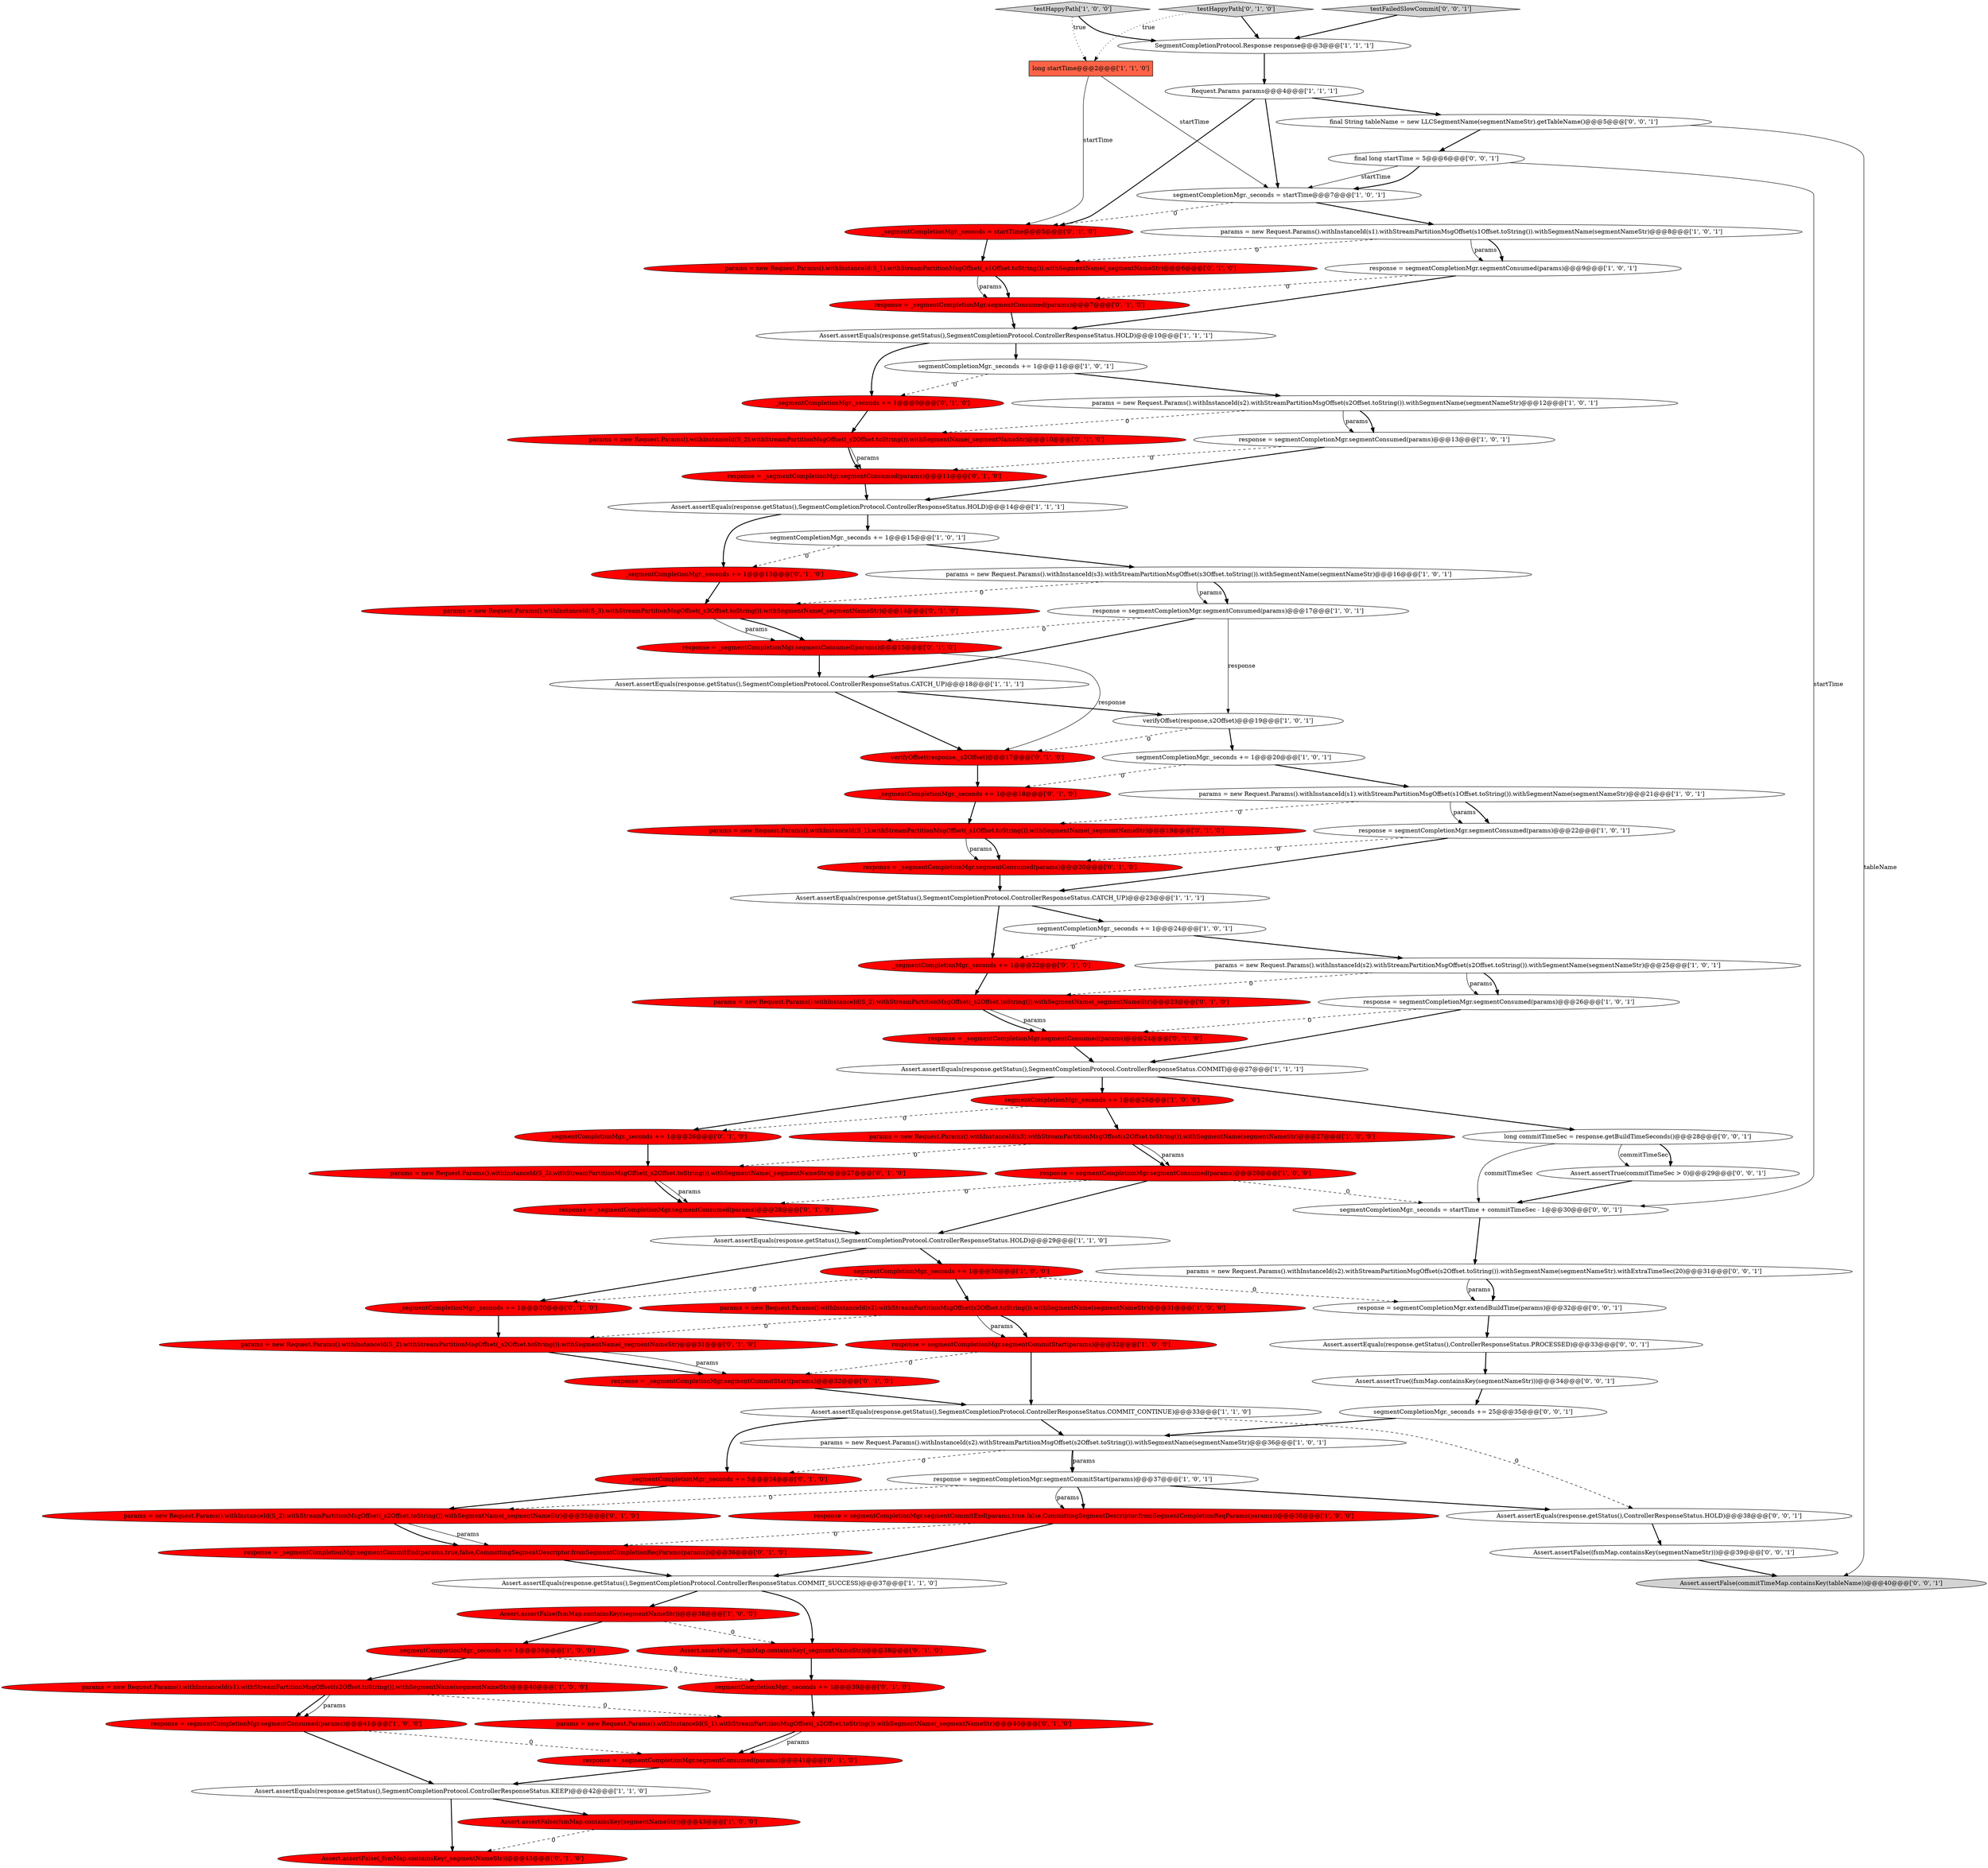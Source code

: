 digraph {
19 [style = filled, label = "segmentCompletionMgr._seconds += 1@@@20@@@['1', '0', '1']", fillcolor = white, shape = ellipse image = "AAA0AAABBB1BBB"];
46 [style = filled, label = "_segmentCompletionMgr._seconds += 1@@@18@@@['0', '1', '0']", fillcolor = red, shape = ellipse image = "AAA1AAABBB2BBB"];
67 [style = filled, label = "response = _segmentCompletionMgr.segmentCommitEnd(params,true,false,CommittingSegmentDescriptor.fromSegmentCompletionReqParams(params))@@@36@@@['0', '1', '0']", fillcolor = red, shape = ellipse image = "AAA1AAABBB2BBB"];
32 [style = filled, label = "Assert.assertEquals(response.getStatus(),SegmentCompletionProtocol.ControllerResponseStatus.CATCH_UP)@@@18@@@['1', '1', '1']", fillcolor = white, shape = ellipse image = "AAA0AAABBB1BBB"];
13 [style = filled, label = "params = new Request.Params().withInstanceId(s2).withStreamPartitionMsgOffset(s2Offset.toString()).withSegmentName(segmentNameStr)@@@12@@@['1', '0', '1']", fillcolor = white, shape = ellipse image = "AAA0AAABBB1BBB"];
7 [style = filled, label = "response = segmentCompletionMgr.segmentConsumed(params)@@@41@@@['1', '0', '0']", fillcolor = red, shape = ellipse image = "AAA1AAABBB1BBB"];
22 [style = filled, label = "SegmentCompletionProtocol.Response response@@@3@@@['1', '1', '1']", fillcolor = white, shape = ellipse image = "AAA0AAABBB1BBB"];
52 [style = filled, label = "params = new Request.Params().withInstanceId(S_2).withStreamPartitionMsgOffset(_s2Offset.toString()).withSegmentName(_segmentNameStr)@@@23@@@['0', '1', '0']", fillcolor = red, shape = ellipse image = "AAA1AAABBB2BBB"];
41 [style = filled, label = "testHappyPath['1', '0', '0']", fillcolor = lightgray, shape = diamond image = "AAA0AAABBB1BBB"];
82 [style = filled, label = "long commitTimeSec = response.getBuildTimeSeconds()@@@28@@@['0', '0', '1']", fillcolor = white, shape = ellipse image = "AAA0AAABBB3BBB"];
56 [style = filled, label = "_segmentCompletionMgr._seconds += 1@@@26@@@['0', '1', '0']", fillcolor = red, shape = ellipse image = "AAA1AAABBB2BBB"];
40 [style = filled, label = "segmentCompletionMgr._seconds = startTime@@@7@@@['1', '0', '1']", fillcolor = white, shape = ellipse image = "AAA0AAABBB1BBB"];
2 [style = filled, label = "segmentCompletionMgr._seconds += 1@@@39@@@['1', '0', '0']", fillcolor = red, shape = ellipse image = "AAA1AAABBB1BBB"];
62 [style = filled, label = "response = _segmentCompletionMgr.segmentConsumed(params)@@@20@@@['0', '1', '0']", fillcolor = red, shape = ellipse image = "AAA1AAABBB2BBB"];
38 [style = filled, label = "segmentCompletionMgr._seconds += 1@@@26@@@['1', '0', '0']", fillcolor = red, shape = ellipse image = "AAA1AAABBB1BBB"];
1 [style = filled, label = "response = segmentCompletionMgr.segmentConsumed(params)@@@22@@@['1', '0', '1']", fillcolor = white, shape = ellipse image = "AAA0AAABBB1BBB"];
11 [style = filled, label = "segmentCompletionMgr._seconds += 1@@@30@@@['1', '0', '0']", fillcolor = red, shape = ellipse image = "AAA1AAABBB1BBB"];
42 [style = filled, label = "Assert.assertEquals(response.getStatus(),SegmentCompletionProtocol.ControllerResponseStatus.CATCH_UP)@@@23@@@['1', '1', '1']", fillcolor = white, shape = ellipse image = "AAA0AAABBB1BBB"];
80 [style = filled, label = "Assert.assertFalse((fsmMap.containsKey(segmentNameStr)))@@@39@@@['0', '0', '1']", fillcolor = white, shape = ellipse image = "AAA0AAABBB3BBB"];
47 [style = filled, label = "response = _segmentCompletionMgr.segmentCommitStart(params)@@@32@@@['0', '1', '0']", fillcolor = red, shape = ellipse image = "AAA1AAABBB2BBB"];
15 [style = filled, label = "Assert.assertEquals(response.getStatus(),SegmentCompletionProtocol.ControllerResponseStatus.COMMIT)@@@27@@@['1', '1', '1']", fillcolor = white, shape = ellipse image = "AAA0AAABBB1BBB"];
16 [style = filled, label = "Assert.assertEquals(response.getStatus(),SegmentCompletionProtocol.ControllerResponseStatus.HOLD)@@@29@@@['1', '1', '0']", fillcolor = white, shape = ellipse image = "AAA0AAABBB1BBB"];
85 [style = filled, label = "segmentCompletionMgr._seconds += 25@@@35@@@['0', '0', '1']", fillcolor = white, shape = ellipse image = "AAA0AAABBB3BBB"];
48 [style = filled, label = "_segmentCompletionMgr._seconds = startTime@@@5@@@['0', '1', '0']", fillcolor = red, shape = ellipse image = "AAA1AAABBB2BBB"];
51 [style = filled, label = "Assert.assertFalse(_fsmMap.containsKey(_segmentNameStr))@@@38@@@['0', '1', '0']", fillcolor = red, shape = ellipse image = "AAA1AAABBB2BBB"];
17 [style = filled, label = "Assert.assertFalse(fsmMap.containsKey(segmentNameStr))@@@38@@@['1', '0', '0']", fillcolor = red, shape = ellipse image = "AAA1AAABBB1BBB"];
21 [style = filled, label = "Assert.assertEquals(response.getStatus(),SegmentCompletionProtocol.ControllerResponseStatus.COMMIT_SUCCESS)@@@37@@@['1', '1', '0']", fillcolor = white, shape = ellipse image = "AAA0AAABBB1BBB"];
29 [style = filled, label = "response = segmentCompletionMgr.segmentConsumed(params)@@@13@@@['1', '0', '1']", fillcolor = white, shape = ellipse image = "AAA0AAABBB1BBB"];
6 [style = filled, label = "Assert.assertEquals(response.getStatus(),SegmentCompletionProtocol.ControllerResponseStatus.COMMIT_CONTINUE)@@@33@@@['1', '1', '0']", fillcolor = white, shape = ellipse image = "AAA0AAABBB1BBB"];
24 [style = filled, label = "segmentCompletionMgr._seconds += 1@@@24@@@['1', '0', '1']", fillcolor = white, shape = ellipse image = "AAA0AAABBB1BBB"];
78 [style = filled, label = "response = segmentCompletionMgr.extendBuildTime(params)@@@32@@@['0', '0', '1']", fillcolor = white, shape = ellipse image = "AAA0AAABBB3BBB"];
75 [style = filled, label = "Assert.assertTrue((fsmMap.containsKey(segmentNameStr)))@@@34@@@['0', '0', '1']", fillcolor = white, shape = ellipse image = "AAA0AAABBB3BBB"];
18 [style = filled, label = "Assert.assertEquals(response.getStatus(),SegmentCompletionProtocol.ControllerResponseStatus.KEEP)@@@42@@@['1', '1', '0']", fillcolor = white, shape = ellipse image = "AAA0AAABBB1BBB"];
4 [style = filled, label = "response = segmentCompletionMgr.segmentConsumed(params)@@@9@@@['1', '0', '1']", fillcolor = white, shape = ellipse image = "AAA0AAABBB1BBB"];
49 [style = filled, label = "params = new Request.Params().withInstanceId(S_2).withStreamPartitionMsgOffset(_s2Offset.toString()).withSegmentName(_segmentNameStr)@@@10@@@['0', '1', '0']", fillcolor = red, shape = ellipse image = "AAA1AAABBB2BBB"];
63 [style = filled, label = "response = _segmentCompletionMgr.segmentConsumed(params)@@@41@@@['0', '1', '0']", fillcolor = red, shape = ellipse image = "AAA1AAABBB2BBB"];
73 [style = filled, label = "verifyOffset(response,_s2Offset)@@@17@@@['0', '1', '0']", fillcolor = red, shape = ellipse image = "AAA1AAABBB2BBB"];
28 [style = filled, label = "params = new Request.Params().withInstanceId(s3).withStreamPartitionMsgOffset(s3Offset.toString()).withSegmentName(segmentNameStr)@@@16@@@['1', '0', '1']", fillcolor = white, shape = ellipse image = "AAA0AAABBB1BBB"];
3 [style = filled, label = "Assert.assertEquals(response.getStatus(),SegmentCompletionProtocol.ControllerResponseStatus.HOLD)@@@14@@@['1', '1', '1']", fillcolor = white, shape = ellipse image = "AAA0AAABBB1BBB"];
58 [style = filled, label = "params = new Request.Params().withInstanceId(S_3).withStreamPartitionMsgOffset(_s2Offset.toString()).withSegmentName(_segmentNameStr)@@@27@@@['0', '1', '0']", fillcolor = red, shape = ellipse image = "AAA1AAABBB2BBB"];
12 [style = filled, label = "segmentCompletionMgr._seconds += 1@@@11@@@['1', '0', '1']", fillcolor = white, shape = ellipse image = "AAA0AAABBB1BBB"];
27 [style = filled, label = "params = new Request.Params().withInstanceId(s1).withStreamPartitionMsgOffset(s2Offset.toString()).withSegmentName(segmentNameStr)@@@40@@@['1', '0', '0']", fillcolor = red, shape = ellipse image = "AAA1AAABBB1BBB"];
8 [style = filled, label = "Request.Params params@@@4@@@['1', '1', '1']", fillcolor = white, shape = ellipse image = "AAA0AAABBB1BBB"];
26 [style = filled, label = "Assert.assertEquals(response.getStatus(),SegmentCompletionProtocol.ControllerResponseStatus.HOLD)@@@10@@@['1', '1', '1']", fillcolor = white, shape = ellipse image = "AAA0AAABBB1BBB"];
64 [style = filled, label = "response = _segmentCompletionMgr.segmentConsumed(params)@@@7@@@['0', '1', '0']", fillcolor = red, shape = ellipse image = "AAA1AAABBB2BBB"];
23 [style = filled, label = "params = new Request.Params().withInstanceId(s2).withStreamPartitionMsgOffset(s2Offset.toString()).withSegmentName(segmentNameStr)@@@31@@@['1', '0', '0']", fillcolor = red, shape = ellipse image = "AAA1AAABBB1BBB"];
79 [style = filled, label = "final String tableName = new LLCSegmentName(segmentNameStr).getTableName()@@@5@@@['0', '0', '1']", fillcolor = white, shape = ellipse image = "AAA0AAABBB3BBB"];
65 [style = filled, label = "_segmentCompletionMgr._seconds += 5@@@34@@@['0', '1', '0']", fillcolor = red, shape = ellipse image = "AAA1AAABBB2BBB"];
54 [style = filled, label = "params = new Request.Params().withInstanceId(S_1).withStreamPartitionMsgOffset(_s2Offset.toString()).withSegmentName(_segmentNameStr)@@@40@@@['0', '1', '0']", fillcolor = red, shape = ellipse image = "AAA1AAABBB2BBB"];
72 [style = filled, label = "testHappyPath['0', '1', '0']", fillcolor = lightgray, shape = diamond image = "AAA0AAABBB2BBB"];
35 [style = filled, label = "params = new Request.Params().withInstanceId(s2).withStreamPartitionMsgOffset(s2Offset.toString()).withSegmentName(segmentNameStr)@@@36@@@['1', '0', '1']", fillcolor = white, shape = ellipse image = "AAA0AAABBB1BBB"];
70 [style = filled, label = "_segmentCompletionMgr._seconds += 1@@@22@@@['0', '1', '0']", fillcolor = red, shape = ellipse image = "AAA1AAABBB2BBB"];
39 [style = filled, label = "response = segmentCompletionMgr.segmentConsumed(params)@@@26@@@['1', '0', '1']", fillcolor = white, shape = ellipse image = "AAA0AAABBB1BBB"];
14 [style = filled, label = "params = new Request.Params().withInstanceId(s1).withStreamPartitionMsgOffset(s1Offset.toString()).withSegmentName(segmentNameStr)@@@21@@@['1', '0', '1']", fillcolor = white, shape = ellipse image = "AAA0AAABBB1BBB"];
33 [style = filled, label = "response = segmentCompletionMgr.segmentConsumed(params)@@@17@@@['1', '0', '1']", fillcolor = white, shape = ellipse image = "AAA0AAABBB1BBB"];
5 [style = filled, label = "response = segmentCompletionMgr.segmentConsumed(params)@@@28@@@['1', '0', '0']", fillcolor = red, shape = ellipse image = "AAA1AAABBB1BBB"];
59 [style = filled, label = "params = new Request.Params().withInstanceId(S_2).withStreamPartitionMsgOffset(_s2Offset.toString()).withSegmentName(_segmentNameStr)@@@31@@@['0', '1', '0']", fillcolor = red, shape = ellipse image = "AAA1AAABBB2BBB"];
66 [style = filled, label = "params = new Request.Params().withInstanceId(S_1).withStreamPartitionMsgOffset(_s1Offset.toString()).withSegmentName(_segmentNameStr)@@@19@@@['0', '1', '0']", fillcolor = red, shape = ellipse image = "AAA1AAABBB2BBB"];
34 [style = filled, label = "params = new Request.Params().withInstanceId(s1).withStreamPartitionMsgOffset(s1Offset.toString()).withSegmentName(segmentNameStr)@@@8@@@['1', '0', '1']", fillcolor = white, shape = ellipse image = "AAA0AAABBB1BBB"];
30 [style = filled, label = "params = new Request.Params().withInstanceId(s2).withStreamPartitionMsgOffset(s2Offset.toString()).withSegmentName(segmentNameStr)@@@25@@@['1', '0', '1']", fillcolor = white, shape = ellipse image = "AAA0AAABBB1BBB"];
60 [style = filled, label = "response = _segmentCompletionMgr.segmentConsumed(params)@@@15@@@['0', '1', '0']", fillcolor = red, shape = ellipse image = "AAA1AAABBB2BBB"];
74 [style = filled, label = "final long startTime = 5@@@6@@@['0', '0', '1']", fillcolor = white, shape = ellipse image = "AAA0AAABBB3BBB"];
87 [style = filled, label = "segmentCompletionMgr._seconds = startTime + commitTimeSec - 1@@@30@@@['0', '0', '1']", fillcolor = white, shape = ellipse image = "AAA0AAABBB3BBB"];
9 [style = filled, label = "response = segmentCompletionMgr.segmentCommitStart(params)@@@37@@@['1', '0', '1']", fillcolor = white, shape = ellipse image = "AAA0AAABBB1BBB"];
45 [style = filled, label = "_segmentCompletionMgr._seconds += 1@@@39@@@['0', '1', '0']", fillcolor = red, shape = ellipse image = "AAA1AAABBB2BBB"];
44 [style = filled, label = "_segmentCompletionMgr._seconds += 1@@@30@@@['0', '1', '0']", fillcolor = red, shape = ellipse image = "AAA1AAABBB2BBB"];
0 [style = filled, label = "segmentCompletionMgr._seconds += 1@@@15@@@['1', '0', '1']", fillcolor = white, shape = ellipse image = "AAA0AAABBB1BBB"];
83 [style = filled, label = "params = new Request.Params().withInstanceId(s2).withStreamPartitionMsgOffset(s2Offset.toString()).withSegmentName(segmentNameStr).withExtraTimeSec(20)@@@31@@@['0', '0', '1']", fillcolor = white, shape = ellipse image = "AAA0AAABBB3BBB"];
86 [style = filled, label = "Assert.assertEquals(response.getStatus(),ControllerResponseStatus.HOLD)@@@38@@@['0', '0', '1']", fillcolor = white, shape = ellipse image = "AAA0AAABBB3BBB"];
36 [style = filled, label = "response = segmentCompletionMgr.segmentCommitStart(params)@@@32@@@['1', '0', '0']", fillcolor = red, shape = ellipse image = "AAA1AAABBB1BBB"];
31 [style = filled, label = "long startTime@@@2@@@['1', '1', '0']", fillcolor = tomato, shape = box image = "AAA0AAABBB1BBB"];
77 [style = filled, label = "Assert.assertFalse(commitTimeMap.containsKey(tableName))@@@40@@@['0', '0', '1']", fillcolor = lightgray, shape = ellipse image = "AAA0AAABBB3BBB"];
43 [style = filled, label = "_segmentCompletionMgr._seconds += 1@@@9@@@['0', '1', '0']", fillcolor = red, shape = ellipse image = "AAA1AAABBB2BBB"];
50 [style = filled, label = "response = _segmentCompletionMgr.segmentConsumed(params)@@@28@@@['0', '1', '0']", fillcolor = red, shape = ellipse image = "AAA1AAABBB2BBB"];
37 [style = filled, label = "verifyOffset(response,s2Offset)@@@19@@@['1', '0', '1']", fillcolor = white, shape = ellipse image = "AAA0AAABBB1BBB"];
57 [style = filled, label = "response = _segmentCompletionMgr.segmentConsumed(params)@@@11@@@['0', '1', '0']", fillcolor = red, shape = ellipse image = "AAA1AAABBB2BBB"];
25 [style = filled, label = "Assert.assertFalse(fsmMap.containsKey(segmentNameStr))@@@43@@@['1', '0', '0']", fillcolor = red, shape = ellipse image = "AAA1AAABBB1BBB"];
53 [style = filled, label = "response = _segmentCompletionMgr.segmentConsumed(params)@@@24@@@['0', '1', '0']", fillcolor = red, shape = ellipse image = "AAA1AAABBB2BBB"];
20 [style = filled, label = "response = segmentCompletionMgr.segmentCommitEnd(params,true,false,CommittingSegmentDescriptor.fromSegmentCompletionReqParams(params))@@@36@@@['1', '0', '0']", fillcolor = red, shape = ellipse image = "AAA1AAABBB1BBB"];
61 [style = filled, label = "params = new Request.Params().withInstanceId(S_1).withStreamPartitionMsgOffset(_s1Offset.toString()).withSegmentName(_segmentNameStr)@@@6@@@['0', '1', '0']", fillcolor = red, shape = ellipse image = "AAA1AAABBB2BBB"];
10 [style = filled, label = "params = new Request.Params().withInstanceId(s3).withStreamPartitionMsgOffset(s2Offset.toString()).withSegmentName(segmentNameStr)@@@27@@@['1', '0', '0']", fillcolor = red, shape = ellipse image = "AAA1AAABBB1BBB"];
55 [style = filled, label = "Assert.assertFalse(_fsmMap.containsKey(_segmentNameStr))@@@43@@@['0', '1', '0']", fillcolor = red, shape = ellipse image = "AAA1AAABBB2BBB"];
71 [style = filled, label = "params = new Request.Params().withInstanceId(S_2).withStreamPartitionMsgOffset(_s2Offset.toString()).withSegmentName(_segmentNameStr)@@@35@@@['0', '1', '0']", fillcolor = red, shape = ellipse image = "AAA1AAABBB2BBB"];
69 [style = filled, label = "params = new Request.Params().withInstanceId(S_3).withStreamPartitionMsgOffset(_s3Offset.toString()).withSegmentName(_segmentNameStr)@@@14@@@['0', '1', '0']", fillcolor = red, shape = ellipse image = "AAA1AAABBB2BBB"];
68 [style = filled, label = "_segmentCompletionMgr._seconds += 1@@@13@@@['0', '1', '0']", fillcolor = red, shape = ellipse image = "AAA1AAABBB2BBB"];
81 [style = filled, label = "testFailedSlowCommit['0', '0', '1']", fillcolor = lightgray, shape = diamond image = "AAA0AAABBB3BBB"];
76 [style = filled, label = "Assert.assertEquals(response.getStatus(),ControllerResponseStatus.PROCESSED)@@@33@@@['0', '0', '1']", fillcolor = white, shape = ellipse image = "AAA0AAABBB3BBB"];
84 [style = filled, label = "Assert.assertTrue(commitTimeSec > 0)@@@29@@@['0', '0', '1']", fillcolor = white, shape = ellipse image = "AAA0AAABBB3BBB"];
58->50 [style = bold, label=""];
3->68 [style = bold, label=""];
6->35 [style = bold, label=""];
32->37 [style = bold, label=""];
21->51 [style = bold, label=""];
69->60 [style = bold, label=""];
68->69 [style = bold, label=""];
9->86 [style = bold, label=""];
28->33 [style = solid, label="params"];
34->4 [style = solid, label="params"];
18->55 [style = bold, label=""];
54->63 [style = bold, label=""];
27->54 [style = dashed, label="0"];
60->32 [style = bold, label=""];
66->62 [style = bold, label=""];
48->61 [style = bold, label=""];
7->63 [style = dashed, label="0"];
8->40 [style = bold, label=""];
61->64 [style = bold, label=""];
74->40 [style = bold, label=""];
24->30 [style = bold, label=""];
11->78 [style = dashed, label="0"];
12->43 [style = dashed, label="0"];
22->8 [style = bold, label=""];
85->35 [style = bold, label=""];
30->52 [style = dashed, label="0"];
26->12 [style = bold, label=""];
71->67 [style = bold, label=""];
10->58 [style = dashed, label="0"];
62->42 [style = bold, label=""];
46->66 [style = bold, label=""];
79->77 [style = solid, label="tableName"];
35->65 [style = dashed, label="0"];
27->7 [style = bold, label=""];
69->60 [style = solid, label="params"];
83->78 [style = bold, label=""];
9->71 [style = dashed, label="0"];
14->1 [style = solid, label="params"];
23->36 [style = bold, label=""];
15->82 [style = bold, label=""];
41->22 [style = bold, label=""];
25->55 [style = dashed, label="0"];
74->87 [style = solid, label="startTime"];
73->46 [style = bold, label=""];
76->75 [style = bold, label=""];
81->22 [style = bold, label=""];
36->6 [style = bold, label=""];
35->9 [style = solid, label="params"];
15->38 [style = bold, label=""];
74->40 [style = solid, label="startTime"];
47->6 [style = bold, label=""];
49->57 [style = solid, label="params"];
63->18 [style = bold, label=""];
42->70 [style = bold, label=""];
31->40 [style = solid, label="startTime"];
13->29 [style = solid, label="params"];
27->7 [style = solid, label="params"];
1->42 [style = bold, label=""];
26->43 [style = bold, label=""];
40->34 [style = bold, label=""];
23->59 [style = dashed, label="0"];
72->22 [style = bold, label=""];
54->63 [style = solid, label="params"];
52->53 [style = solid, label="params"];
3->0 [style = bold, label=""];
34->61 [style = dashed, label="0"];
56->58 [style = bold, label=""];
61->64 [style = solid, label="params"];
17->2 [style = bold, label=""];
19->46 [style = dashed, label="0"];
18->25 [style = bold, label=""];
59->47 [style = solid, label="params"];
2->27 [style = bold, label=""];
13->49 [style = dashed, label="0"];
66->62 [style = solid, label="params"];
33->60 [style = dashed, label="0"];
39->53 [style = dashed, label="0"];
32->73 [style = bold, label=""];
87->83 [style = bold, label=""];
58->50 [style = solid, label="params"];
35->9 [style = bold, label=""];
14->66 [style = dashed, label="0"];
11->44 [style = dashed, label="0"];
37->73 [style = dashed, label="0"];
0->68 [style = dashed, label="0"];
44->59 [style = bold, label=""];
33->37 [style = solid, label="response"];
9->20 [style = bold, label=""];
9->20 [style = solid, label="params"];
42->24 [style = bold, label=""];
82->87 [style = solid, label="commitTimeSec"];
65->71 [style = bold, label=""];
6->65 [style = bold, label=""];
40->48 [style = dashed, label="0"];
36->47 [style = dashed, label="0"];
5->16 [style = bold, label=""];
12->13 [style = bold, label=""];
59->47 [style = bold, label=""];
17->51 [style = dashed, label="0"];
83->78 [style = solid, label="params"];
19->14 [style = bold, label=""];
10->5 [style = bold, label=""];
51->45 [style = bold, label=""];
16->44 [style = bold, label=""];
2->45 [style = dashed, label="0"];
38->56 [style = dashed, label="0"];
6->86 [style = dashed, label="0"];
7->18 [style = bold, label=""];
33->32 [style = bold, label=""];
10->5 [style = solid, label="params"];
15->56 [style = bold, label=""];
1->62 [style = dashed, label="0"];
5->87 [style = dashed, label="0"];
75->85 [style = bold, label=""];
5->50 [style = dashed, label="0"];
41->31 [style = dotted, label="true"];
39->15 [style = bold, label=""];
29->57 [style = dashed, label="0"];
16->11 [style = bold, label=""];
52->53 [style = bold, label=""];
38->10 [style = bold, label=""];
8->79 [style = bold, label=""];
29->3 [style = bold, label=""];
4->26 [style = bold, label=""];
50->16 [style = bold, label=""];
24->70 [style = dashed, label="0"];
67->21 [style = bold, label=""];
14->1 [style = bold, label=""];
30->39 [style = solid, label="params"];
60->73 [style = solid, label="response"];
4->64 [style = dashed, label="0"];
20->21 [style = bold, label=""];
45->54 [style = bold, label=""];
8->48 [style = bold, label=""];
82->84 [style = solid, label="commitTimeSec"];
64->26 [style = bold, label=""];
13->29 [style = bold, label=""];
28->33 [style = bold, label=""];
84->87 [style = bold, label=""];
82->84 [style = bold, label=""];
28->69 [style = dashed, label="0"];
70->52 [style = bold, label=""];
79->74 [style = bold, label=""];
86->80 [style = bold, label=""];
31->48 [style = solid, label="startTime"];
30->39 [style = bold, label=""];
34->4 [style = bold, label=""];
23->36 [style = solid, label="params"];
43->49 [style = bold, label=""];
53->15 [style = bold, label=""];
80->77 [style = bold, label=""];
72->31 [style = dotted, label="true"];
37->19 [style = bold, label=""];
57->3 [style = bold, label=""];
78->76 [style = bold, label=""];
49->57 [style = bold, label=""];
11->23 [style = bold, label=""];
21->17 [style = bold, label=""];
20->67 [style = dashed, label="0"];
0->28 [style = bold, label=""];
71->67 [style = solid, label="params"];
}
